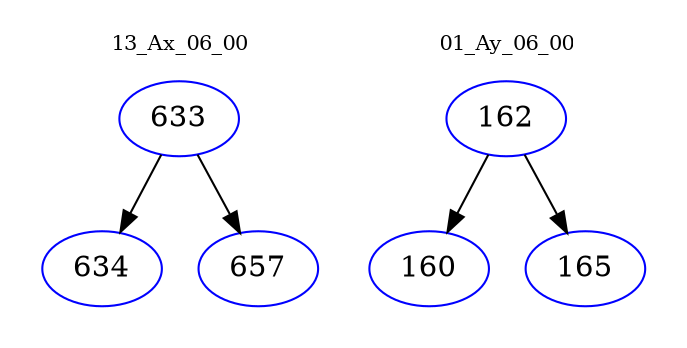 digraph{
subgraph cluster_0 {
color = white
label = "13_Ax_06_00";
fontsize=10;
T0_633 [label="633", color="blue"]
T0_633 -> T0_634 [color="black"]
T0_634 [label="634", color="blue"]
T0_633 -> T0_657 [color="black"]
T0_657 [label="657", color="blue"]
}
subgraph cluster_1 {
color = white
label = "01_Ay_06_00";
fontsize=10;
T1_162 [label="162", color="blue"]
T1_162 -> T1_160 [color="black"]
T1_160 [label="160", color="blue"]
T1_162 -> T1_165 [color="black"]
T1_165 [label="165", color="blue"]
}
}
